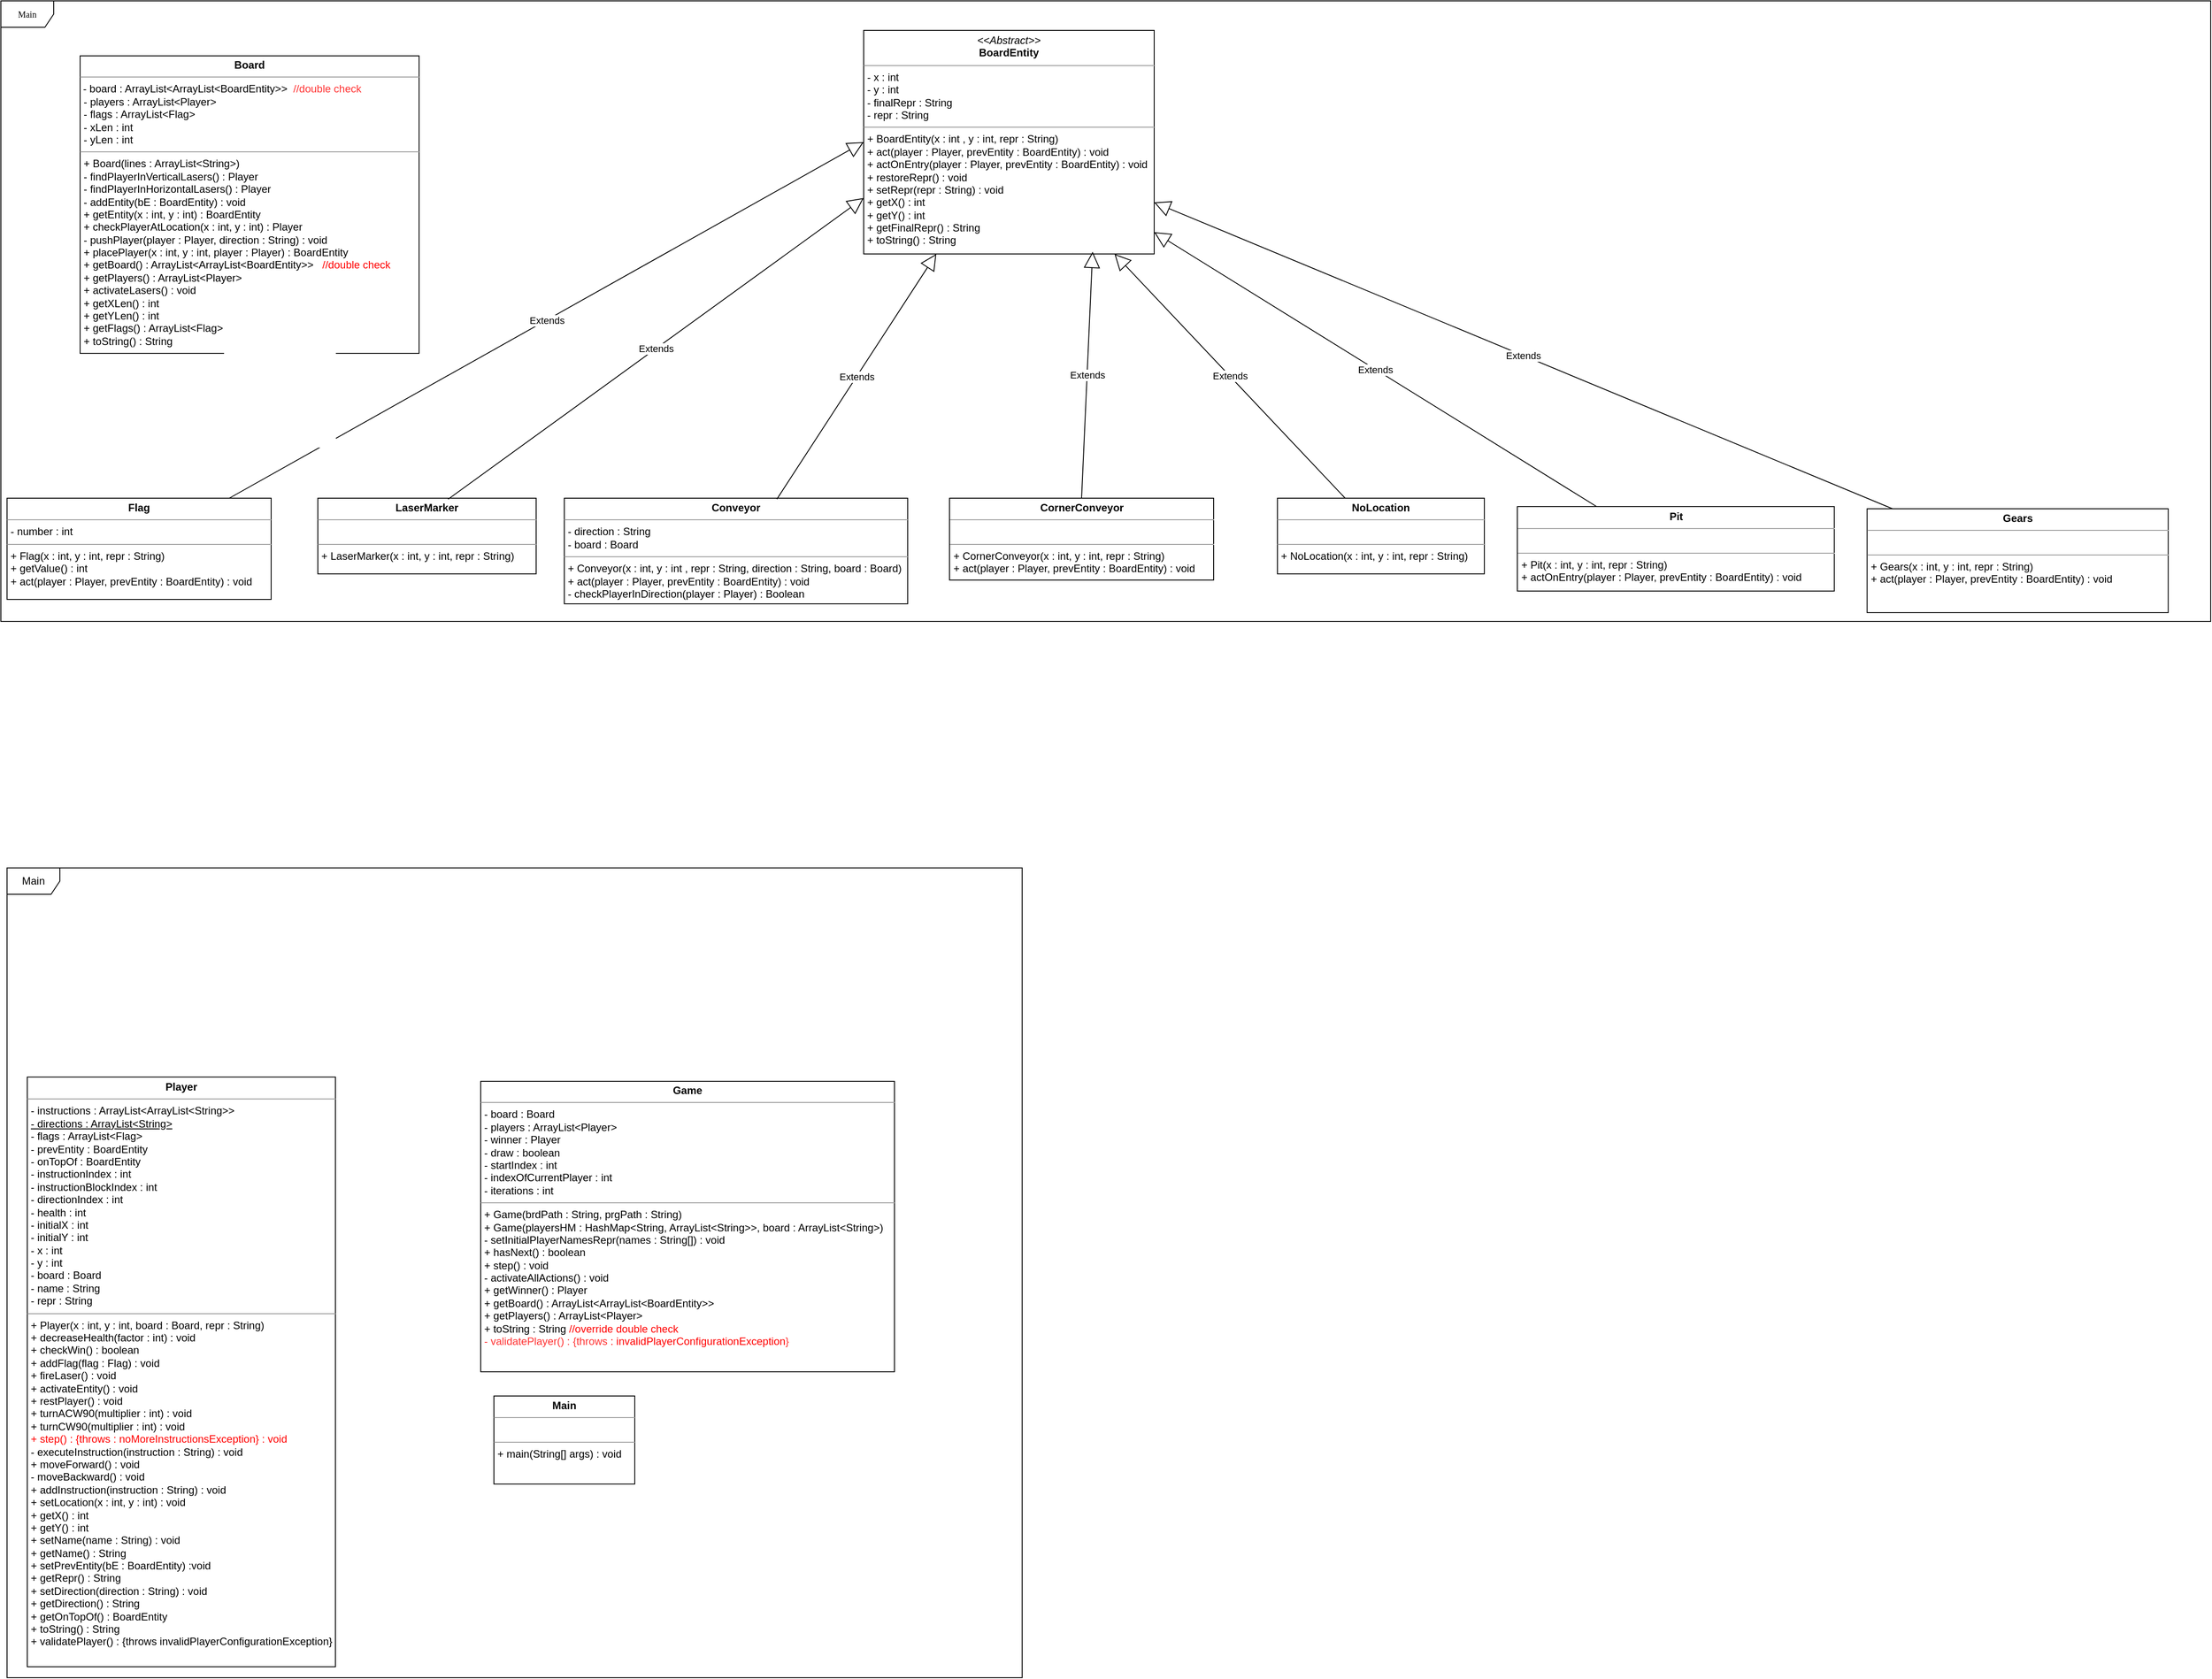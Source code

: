 <mxfile version="10.5.8" type="device"><diagram name="Page-1" id="c4acf3e9-155e-7222-9cf6-157b1a14988f"><mxGraphModel dx="2029" dy="2057" grid="1" gridSize="10" guides="1" tooltips="1" connect="1" arrows="1" fold="1" page="1" pageScale="1" pageWidth="850" pageHeight="1100" background="#ffffff" math="0" shadow="0"><root><mxCell id="0"/><mxCell id="1" parent="0"/><mxCell id="17acba5748e5396b-1" value="Main" style="shape=umlFrame;whiteSpace=wrap;html=1;rounded=0;shadow=0;comic=0;labelBackgroundColor=none;strokeColor=#000000;strokeWidth=1;fillColor=#ffffff;fontFamily=Verdana;fontSize=10;fontColor=#000000;align=center;" parent="1" vertex="1"><mxGeometry x="30" y="-35" width="2510" height="705" as="geometry"/></mxCell><mxCell id="5d2195bd80daf111-10" value="&lt;p style=&quot;margin: 0px ; margin-top: 4px ; text-align: center&quot;&gt;&lt;b&gt;Conveyor&lt;/b&gt;&lt;/p&gt;&lt;hr size=&quot;1&quot;&gt;&lt;p style=&quot;margin: 0px ; margin-left: 4px&quot;&gt;- direction : String&lt;br&gt;- board : Board&lt;/p&gt;&lt;hr size=&quot;1&quot;&gt;&lt;p style=&quot;margin: 0px ; margin-left: 4px&quot;&gt;+ Conveyor(x : int, y : int , repr : String, direction : String, board : Board)&amp;nbsp;&lt;/p&gt;&lt;p style=&quot;margin: 0px ; margin-left: 4px&quot;&gt;+ act(player : Player, prevEntity : BoardEntity) : void&lt;br&gt;- checkPlayerInDirection(player : Player) : Boolean&lt;/p&gt;" style="verticalAlign=top;align=left;overflow=fill;fontSize=12;fontFamily=Helvetica;html=1;rounded=0;shadow=0;comic=0;labelBackgroundColor=none;strokeColor=#000000;strokeWidth=1;fillColor=#ffffff;" parent="1" vertex="1"><mxGeometry x="670" y="530" width="390" height="120" as="geometry"/></mxCell><mxCell id="5d2195bd80daf111-12" value="&lt;p style=&quot;margin: 0px ; margin-top: 4px ; text-align: center&quot;&gt;&lt;b&gt;CornerConveyor&lt;/b&gt;&lt;/p&gt;&lt;hr size=&quot;1&quot;&gt;&lt;p style=&quot;margin: 0px ; margin-left: 4px&quot;&gt;&lt;br&gt;&lt;/p&gt;&lt;hr size=&quot;1&quot;&gt;&lt;p style=&quot;margin: 0px ; margin-left: 4px&quot;&gt;+ CornerConveyor(x : int, y : int, repr : String)&lt;/p&gt;&lt;p style=&quot;margin: 0px ; margin-left: 4px&quot;&gt;+ act(player : Player, prevEntity : BoardEntity) : void&lt;br&gt;&lt;/p&gt;" style="verticalAlign=top;align=left;overflow=fill;fontSize=12;fontFamily=Helvetica;html=1;rounded=0;shadow=0;comic=0;labelBackgroundColor=none;strokeColor=#000000;strokeWidth=1;fillColor=#ffffff;" parent="1" vertex="1"><mxGeometry x="1107.5" y="530" width="300" height="93" as="geometry"/></mxCell><mxCell id="5d2195bd80daf111-18" value="&lt;p style=&quot;margin: 0px ; margin-top: 4px ; text-align: center&quot;&gt;&lt;i&gt;&amp;lt;&amp;lt;Abstract&amp;gt;&amp;gt;&lt;/i&gt;&lt;br&gt;&lt;b&gt;BoardEntity&lt;/b&gt;&lt;/p&gt;&lt;hr size=&quot;1&quot;&gt;&lt;p style=&quot;margin: 0px ; margin-left: 4px&quot;&gt;- x : int&lt;br&gt;- y : int&lt;/p&gt;&lt;p style=&quot;margin: 0px ; margin-left: 4px&quot;&gt;- finalRepr : String&lt;/p&gt;&lt;p style=&quot;margin: 0px ; margin-left: 4px&quot;&gt;- repr : String&lt;/p&gt;&lt;hr size=&quot;1&quot;&gt;&lt;p style=&quot;margin: 0px ; margin-left: 4px&quot;&gt;+ BoardEntity(x : int , y : int, repr : String)&lt;/p&gt;&lt;p style=&quot;margin: 0px ; margin-left: 4px&quot;&gt;+ act(player : Player, prevEntity : BoardEntity) : void&lt;br&gt;+ actOnEntry(player : Player, prevEntity : BoardEntity) : void&lt;/p&gt;&lt;p style=&quot;margin: 0px ; margin-left: 4px&quot;&gt;+ restoreRepr() : void&amp;nbsp;&lt;/p&gt;&lt;p style=&quot;margin: 0px ; margin-left: 4px&quot;&gt;+ setRepr(repr : String) : void&lt;/p&gt;&lt;p style=&quot;margin: 0px ; margin-left: 4px&quot;&gt;+ getX() : int&lt;/p&gt;&lt;p style=&quot;margin: 0px ; margin-left: 4px&quot;&gt;+ getY() : int&lt;/p&gt;&lt;p style=&quot;margin: 0px ; margin-left: 4px&quot;&gt;+ getFinalRepr() : String&lt;/p&gt;&lt;p style=&quot;margin: 0px ; margin-left: 4px&quot;&gt;+ toString() : String&amp;nbsp;&lt;/p&gt;" style="verticalAlign=top;align=left;overflow=fill;fontSize=12;fontFamily=Helvetica;html=1;rounded=0;shadow=0;comic=0;labelBackgroundColor=none;strokeColor=#000000;strokeWidth=1;fillColor=#ffffff;" parent="1" vertex="1"><mxGeometry x="1010" y="-1.5" width="330" height="254" as="geometry"/></mxCell><mxCell id="5d2195bd80daf111-19" value="&lt;p style=&quot;margin: 0px ; margin-top: 4px ; text-align: center&quot;&gt;&lt;b&gt;Board&lt;/b&gt;&lt;/p&gt;&lt;hr size=&quot;1&quot;&gt;&amp;nbsp;- board : ArrayList&amp;lt;ArrayList&amp;lt;BoardEntity&amp;gt;&amp;gt;&amp;nbsp;&lt;font color=&quot;#ff3333&quot;&gt; //double check&lt;/font&gt;&lt;br&gt;&lt;p style=&quot;margin: 0px ; margin-left: 4px&quot;&gt;- players : ArrayList&amp;lt;Player&amp;gt;&lt;br&gt;- flags : ArrayList&amp;lt;Flag&amp;gt;&lt;/p&gt;&lt;p style=&quot;margin: 0px ; margin-left: 4px&quot;&gt;- xLen : int&lt;/p&gt;&lt;p style=&quot;margin: 0px ; margin-left: 4px&quot;&gt;- yLen : int&lt;/p&gt;&lt;hr size=&quot;1&quot;&gt;&lt;p style=&quot;margin: 0px ; margin-left: 4px&quot;&gt;+ Board(lines : ArrayList&amp;lt;String&amp;gt;)&lt;/p&gt;&lt;p style=&quot;margin: 0px ; margin-left: 4px&quot;&gt;- findPlayerInVerticalLasers() : Player&lt;br&gt;- findPlayerInHorizontalLasers() : Player&lt;/p&gt;&lt;p style=&quot;margin: 0px ; margin-left: 4px&quot;&gt;- addEntity(bE : BoardEntity) : void&lt;/p&gt;&lt;p style=&quot;margin: 0px ; margin-left: 4px&quot;&gt;+ getEntity(x : int, y : int) : BoardEntity&lt;/p&gt;&lt;p style=&quot;margin: 0px ; margin-left: 4px&quot;&gt;+ checkPlayerAtLocation(x : int, y : int) : Player&lt;/p&gt;&lt;p style=&quot;margin: 0px ; margin-left: 4px&quot;&gt;- pushPlayer(player : Player, direction : String) : void&lt;/p&gt;&lt;p style=&quot;margin: 0px ; margin-left: 4px&quot;&gt;+ placePlayer(x : int, y : int, player : Player) : BoardEntity&lt;/p&gt;&lt;p style=&quot;margin: 0px ; margin-left: 4px&quot;&gt;+ getBoard() : ArrayList&amp;lt;ArrayList&amp;lt;BoardEntity&amp;gt;&amp;gt;&amp;nbsp; &amp;nbsp;&lt;font color=&quot;#ff0000&quot;&gt;//double check&lt;/font&gt;&lt;/p&gt;&lt;p style=&quot;margin: 0px ; margin-left: 4px&quot;&gt;+ getPlayers() : ArrayList&amp;lt;Player&amp;gt;&lt;/p&gt;&lt;p style=&quot;margin: 0px ; margin-left: 4px&quot;&gt;+ activateLasers() : void&lt;/p&gt;&lt;p style=&quot;margin: 0px ; margin-left: 4px&quot;&gt;+ getXLen() : int&lt;/p&gt;&lt;p style=&quot;margin: 0px ; margin-left: 4px&quot;&gt;+ getYLen() : int&lt;/p&gt;&lt;p style=&quot;margin: 0px ; margin-left: 4px&quot;&gt;+ getFlags() : ArrayList&amp;lt;Flag&amp;gt;&lt;/p&gt;&lt;p style=&quot;margin: 0px ; margin-left: 4px&quot;&gt;+ toString() : String&amp;nbsp;&lt;/p&gt;&lt;br&gt;" style="verticalAlign=top;align=left;overflow=fill;fontSize=12;fontFamily=Helvetica;html=1;rounded=0;shadow=0;comic=0;labelBackgroundColor=none;strokeColor=#000000;strokeWidth=1;fillColor=#ffffff;" parent="1" vertex="1"><mxGeometry x="120" y="27.46" width="385" height="338" as="geometry"/></mxCell><mxCell id="IJRtX_R5utc5mi3Q2Enj-5" value="&lt;p style=&quot;margin: 0px ; margin-top: 4px ; text-align: center&quot;&gt;&lt;b&gt;Flag&lt;/b&gt;&lt;/p&gt;&lt;hr size=&quot;1&quot;&gt;&lt;p style=&quot;margin: 0px ; margin-left: 4px&quot;&gt;- number : int&lt;br&gt;&lt;/p&gt;&lt;hr size=&quot;1&quot;&gt;&lt;p style=&quot;margin: 0px ; margin-left: 4px&quot;&gt;+ Flag(x : int, y : int, repr : String)&lt;/p&gt;&lt;p style=&quot;margin: 0px ; margin-left: 4px&quot;&gt;+ getValue() : int&lt;br&gt;+ act(player : Player, prevEntity : BoardEntity) : void&amp;nbsp;&lt;/p&gt;" style="verticalAlign=top;align=left;overflow=fill;fontSize=12;fontFamily=Helvetica;html=1;rounded=0;shadow=0;comic=0;labelBackgroundColor=none;strokeColor=#000000;strokeWidth=1;fillColor=#ffffff;" parent="1" vertex="1"><mxGeometry x="37" y="530" width="300" height="115" as="geometry"/></mxCell><mxCell id="IJRtX_R5utc5mi3Q2Enj-6" value="&lt;p style=&quot;margin: 0px ; margin-top: 4px ; text-align: center&quot;&gt;&lt;b&gt;Gears&lt;/b&gt;&lt;/p&gt;&lt;hr size=&quot;1&quot;&gt;&lt;p style=&quot;margin: 0px ; margin-left: 4px&quot;&gt;&lt;br&gt;&lt;/p&gt;&lt;hr size=&quot;1&quot;&gt;&lt;p style=&quot;margin: 0px ; margin-left: 4px&quot;&gt;+ Gears(x : int, y : int, repr : String)&lt;/p&gt;&lt;p style=&quot;margin: 0px ; margin-left: 4px&quot;&gt;+ act(player : Player, prevEntity : BoardEntity) : void&amp;nbsp;&lt;br&gt;&lt;/p&gt;" style="verticalAlign=top;align=left;overflow=fill;fontSize=12;fontFamily=Helvetica;html=1;rounded=0;shadow=0;comic=0;labelBackgroundColor=none;strokeColor=#000000;strokeWidth=1;fillColor=#ffffff;" parent="1" vertex="1"><mxGeometry x="2149.762" y="542" width="342" height="118" as="geometry"/></mxCell><mxCell id="IJRtX_R5utc5mi3Q2Enj-9" value="&lt;p style=&quot;margin: 0px ; margin-top: 4px ; text-align: center&quot;&gt;&lt;b&gt;LaserMarker&lt;/b&gt;&lt;/p&gt;&lt;hr size=&quot;1&quot;&gt;&lt;p style=&quot;margin: 0px ; margin-left: 4px&quot;&gt;&lt;br&gt;&lt;/p&gt;&lt;hr size=&quot;1&quot;&gt;&lt;p style=&quot;margin: 0px ; margin-left: 4px&quot;&gt;+ LaserMarker(x : int, y : int, repr : String)&lt;/p&gt;" style="verticalAlign=top;align=left;overflow=fill;fontSize=12;fontFamily=Helvetica;html=1;rounded=0;shadow=0;comic=0;labelBackgroundColor=none;strokeColor=#000000;strokeWidth=1;fillColor=#ffffff;" parent="1" vertex="1"><mxGeometry x="390" y="530" width="248" height="86" as="geometry"/></mxCell><mxCell id="IJRtX_R5utc5mi3Q2Enj-10" value="&lt;p style=&quot;margin: 0px ; margin-top: 4px ; text-align: center&quot;&gt;&lt;b&gt;NoLocation&lt;/b&gt;&lt;/p&gt;&lt;hr size=&quot;1&quot;&gt;&lt;p style=&quot;margin: 0px ; margin-left: 4px&quot;&gt;&lt;br&gt;&lt;/p&gt;&lt;hr size=&quot;1&quot;&gt;&lt;p style=&quot;margin: 0px ; margin-left: 4px&quot;&gt;+ NoLocation(x : int, y : int, repr : String)&lt;/p&gt;" style="verticalAlign=top;align=left;overflow=fill;fontSize=12;fontFamily=Helvetica;html=1;rounded=0;shadow=0;comic=0;labelBackgroundColor=none;strokeColor=#000000;strokeWidth=1;fillColor=#ffffff;" parent="1" vertex="1"><mxGeometry x="1480" y="530" width="235" height="86" as="geometry"/></mxCell><mxCell id="IJRtX_R5utc5mi3Q2Enj-11" value="&lt;p style=&quot;margin: 0px ; margin-top: 4px ; text-align: center&quot;&gt;&lt;b&gt;Pit&lt;/b&gt;&lt;/p&gt;&lt;hr size=&quot;1&quot;&gt;&lt;p style=&quot;margin: 0px ; margin-left: 4px&quot;&gt;&lt;br&gt;&lt;/p&gt;&lt;hr size=&quot;1&quot;&gt;&lt;p style=&quot;margin: 0px ; margin-left: 4px&quot;&gt;+ Pit(x : int, y : int, repr : String)&lt;/p&gt;&lt;p style=&quot;margin: 0px ; margin-left: 4px&quot;&gt;+ actOnEntry(player : Player, prevEntity : BoardEntity) : void&lt;/p&gt;" style="verticalAlign=top;align=left;overflow=fill;fontSize=12;fontFamily=Helvetica;html=1;rounded=0;shadow=0;comic=0;labelBackgroundColor=none;strokeColor=#000000;strokeWidth=1;fillColor=#ffffff;" parent="1" vertex="1"><mxGeometry x="1752.5" y="539.5" width="360" height="96" as="geometry"/></mxCell><mxCell id="IJRtX_R5utc5mi3Q2Enj-14" value="&lt;p style=&quot;margin: 0px ; margin-top: 4px ; text-align: center&quot;&gt;&lt;b&gt;Game&lt;/b&gt;&lt;/p&gt;&lt;hr size=&quot;1&quot;&gt;&lt;p style=&quot;margin: 0px ; margin-left: 4px&quot;&gt;- board : Board&lt;/p&gt;&lt;p style=&quot;margin: 0px ; margin-left: 4px&quot;&gt;- players : ArrayList&amp;lt;Player&amp;gt;&lt;/p&gt;&lt;p style=&quot;margin: 0px ; margin-left: 4px&quot;&gt;- winner : Player&lt;/p&gt;&lt;p style=&quot;margin: 0px ; margin-left: 4px&quot;&gt;- draw : boolean&lt;/p&gt;&lt;p style=&quot;margin: 0px ; margin-left: 4px&quot;&gt;- startIndex : int&lt;/p&gt;&lt;p style=&quot;margin: 0px ; margin-left: 4px&quot;&gt;- indexOfCurrentPlayer : int&lt;/p&gt;&lt;p style=&quot;margin: 0px ; margin-left: 4px&quot;&gt;- iterations : int&lt;/p&gt;&lt;hr size=&quot;1&quot;&gt;&lt;p style=&quot;margin: 0px ; margin-left: 4px&quot;&gt;&lt;span&gt;+ Game(brdPath : String, prgPath : String)&amp;nbsp;&lt;/span&gt;&lt;br&gt;&lt;/p&gt;&lt;p style=&quot;margin: 0px ; margin-left: 4px&quot;&gt;&lt;span&gt;+ Game(playersHM : HashMap&amp;lt;String, ArrayList&amp;lt;String&amp;gt;&amp;gt;, board : ArrayList&amp;lt;String&amp;gt;)&lt;/span&gt;&lt;/p&gt;&lt;p style=&quot;margin: 0px ; margin-left: 4px&quot;&gt;- setInitialPlayerNamesRepr(names : String[]) : void&lt;br&gt;&lt;/p&gt;&lt;p style=&quot;margin: 0px ; margin-left: 4px&quot;&gt;+ hasNext() : boolean&lt;/p&gt;&lt;p style=&quot;margin: 0px ; margin-left: 4px&quot;&gt;+ step() : void&lt;/p&gt;&lt;p style=&quot;margin: 0px ; margin-left: 4px&quot;&gt;- activateAllActions() : void&lt;/p&gt;&lt;p style=&quot;margin: 0px ; margin-left: 4px&quot;&gt;+ getWinner() : Player&lt;/p&gt;&lt;p style=&quot;margin: 0px ; margin-left: 4px&quot;&gt;+ getBoard() : ArrayList&amp;lt;ArrayList&amp;lt;BoardEntity&amp;gt;&amp;gt;&lt;/p&gt;&lt;p style=&quot;margin: 0px ; margin-left: 4px&quot;&gt;+ getPlayers() : ArrayList&amp;lt;Player&amp;gt;&lt;/p&gt;&lt;p style=&quot;margin: 0px ; margin-left: 4px&quot;&gt;+ toString : String &lt;font color=&quot;#ff0000&quot;&gt;//override double check&lt;/font&gt;&lt;/p&gt;&lt;p style=&quot;margin: 0px ; margin-left: 4px&quot;&gt;&lt;font color=&quot;#ff3333&quot;&gt;- validatePlayer() : {throws &lt;/font&gt;&lt;font color=&quot;#ff0000&quot;&gt;:&amp;nbsp;invalidPlayerConfigurationException&lt;/font&gt;&lt;font color=&quot;#ff3333&quot;&gt;}&lt;/font&gt;&lt;/p&gt;" style="verticalAlign=top;align=left;overflow=fill;fontSize=12;fontFamily=Helvetica;html=1;rounded=0;shadow=0;comic=0;labelBackgroundColor=none;strokeColor=#000000;strokeWidth=1;fillColor=#ffffff;" parent="1" vertex="1"><mxGeometry x="575" y="1192.468" width="470" height="330" as="geometry"/></mxCell><mxCell id="IJRtX_R5utc5mi3Q2Enj-15" value="&lt;p style=&quot;margin: 0px ; margin-top: 4px ; text-align: center&quot;&gt;&lt;b&gt;Main&lt;/b&gt;&lt;/p&gt;&lt;hr size=&quot;1&quot;&gt;&lt;p style=&quot;margin: 0px ; margin-left: 4px&quot;&gt;&lt;br&gt;&lt;/p&gt;&lt;hr size=&quot;1&quot;&gt;&lt;p style=&quot;margin: 0px ; margin-left: 4px&quot;&gt;+ main(String[] args) : void&lt;/p&gt;" style="verticalAlign=top;align=left;overflow=fill;fontSize=12;fontFamily=Helvetica;html=1;rounded=0;shadow=0;comic=0;labelBackgroundColor=none;strokeColor=#000000;strokeWidth=1;fillColor=#ffffff;" parent="1" vertex="1"><mxGeometry x="590" y="1549.968" width="160" height="100" as="geometry"/></mxCell><mxCell id="IJRtX_R5utc5mi3Q2Enj-16" value="&lt;p style=&quot;margin: 0px ; margin-top: 4px ; text-align: center&quot;&gt;&lt;b&gt;Player&lt;/b&gt;&lt;/p&gt;&lt;hr size=&quot;1&quot;&gt;&lt;p style=&quot;margin: 0px ; margin-left: 4px&quot;&gt;- instructions : ArrayList&amp;lt;ArrayList&amp;lt;String&amp;gt;&amp;gt;&lt;/p&gt;&lt;p style=&quot;margin: 0px ; margin-left: 4px&quot;&gt;&lt;u&gt;- directions : ArrayList&amp;lt;String&amp;gt;&lt;/u&gt;&lt;/p&gt;&lt;p style=&quot;margin: 0px ; margin-left: 4px&quot;&gt;- flags : ArrayList&amp;lt;Flag&amp;gt;&lt;/p&gt;&lt;p style=&quot;margin: 0px ; margin-left: 4px&quot;&gt;- prevEntity : BoardEntity&lt;/p&gt;&lt;p style=&quot;margin: 0px ; margin-left: 4px&quot;&gt;- onTopOf : BoardEntity&lt;/p&gt;&lt;p style=&quot;margin: 0px ; margin-left: 4px&quot;&gt;- instructionIndex : int&lt;/p&gt;&lt;p style=&quot;margin: 0px ; margin-left: 4px&quot;&gt;- instructionBlockIndex : int&lt;/p&gt;&lt;p style=&quot;margin: 0px ; margin-left: 4px&quot;&gt;- directionIndex : int&lt;/p&gt;&lt;p style=&quot;margin: 0px ; margin-left: 4px&quot;&gt;- health : int&lt;/p&gt;&lt;p style=&quot;margin: 0px ; margin-left: 4px&quot;&gt;- initialX : int&lt;/p&gt;&lt;p style=&quot;margin: 0px ; margin-left: 4px&quot;&gt;- initialY : int&lt;/p&gt;&lt;p style=&quot;margin: 0px ; margin-left: 4px&quot;&gt;- x : int&lt;/p&gt;&lt;p style=&quot;margin: 0px ; margin-left: 4px&quot;&gt;- y : int&lt;/p&gt;&lt;p style=&quot;margin: 0px ; margin-left: 4px&quot;&gt;- board : Board&lt;/p&gt;&lt;p style=&quot;margin: 0px ; margin-left: 4px&quot;&gt;- name : String&lt;/p&gt;&lt;p style=&quot;margin: 0px ; margin-left: 4px&quot;&gt;- repr : String&lt;/p&gt;&lt;hr size=&quot;1&quot;&gt;&lt;p style=&quot;margin: 0px ; margin-left: 4px&quot;&gt;+ Player(x : int, y : int, board : Board, repr : String)&lt;br&gt;&lt;/p&gt;&lt;p style=&quot;margin: 0px ; margin-left: 4px&quot;&gt;+ decreaseHealth(factor : int) : void&lt;/p&gt;&lt;p style=&quot;margin: 0px ; margin-left: 4px&quot;&gt;+ checkWin() : boolean&lt;/p&gt;&lt;p style=&quot;margin: 0px ; margin-left: 4px&quot;&gt;+ addFlag(flag : Flag) : void&lt;/p&gt;&lt;p style=&quot;margin: 0px ; margin-left: 4px&quot;&gt;+ fireLaser() : void&lt;/p&gt;&lt;p style=&quot;margin: 0px ; margin-left: 4px&quot;&gt;+ activateEntity() : void&lt;/p&gt;&lt;p style=&quot;margin: 0px ; margin-left: 4px&quot;&gt;+ restPlayer() : void&lt;/p&gt;&lt;p style=&quot;margin: 0px ; margin-left: 4px&quot;&gt;+ turnACW90(multiplier : int) : void&lt;/p&gt;&lt;p style=&quot;margin: 0px ; margin-left: 4px&quot;&gt;+ turnCW90(multiplier : int) : void&lt;/p&gt;&lt;p style=&quot;margin: 0px ; margin-left: 4px&quot;&gt;&lt;font color=&quot;#ff0000&quot;&gt;+ step() : {throws : noMoreInstructionsException} : void&lt;/font&gt;&lt;/p&gt;&lt;p style=&quot;margin: 0px ; margin-left: 4px&quot;&gt;- executeInstruction(instruction : String) : void&lt;/p&gt;&lt;p style=&quot;margin: 0px ; margin-left: 4px&quot;&gt;+ moveForward() : void&lt;/p&gt;&lt;p style=&quot;margin: 0px ; margin-left: 4px&quot;&gt;- moveBackward() : void&lt;/p&gt;&lt;p style=&quot;margin: 0px ; margin-left: 4px&quot;&gt;+ addInstruction(instruction : String) : void&lt;/p&gt;&lt;p style=&quot;margin: 0px ; margin-left: 4px&quot;&gt;+ setLocation(x : int, y : int) : void&lt;/p&gt;&lt;p style=&quot;margin: 0px ; margin-left: 4px&quot;&gt;+ getX() : int&lt;/p&gt;&lt;p style=&quot;margin: 0px ; margin-left: 4px&quot;&gt;+ getY() : int&lt;/p&gt;&lt;p style=&quot;margin: 0px ; margin-left: 4px&quot;&gt;+ setName(name : String) : void&lt;/p&gt;&lt;p style=&quot;margin: 0px ; margin-left: 4px&quot;&gt;+ getName() : String&lt;/p&gt;&lt;p style=&quot;margin: 0px ; margin-left: 4px&quot;&gt;+ setPrevEntity(bE : BoardEntity) :void&lt;/p&gt;&lt;p style=&quot;margin: 0px ; margin-left: 4px&quot;&gt;+ getRepr() : String&lt;/p&gt;&lt;p style=&quot;margin: 0px ; margin-left: 4px&quot;&gt;+ setDirection(direction : String) : void&lt;/p&gt;&lt;p style=&quot;margin: 0px ; margin-left: 4px&quot;&gt;+ getDirection() : String&lt;/p&gt;&lt;p style=&quot;margin: 0px ; margin-left: 4px&quot;&gt;+ getOnTopOf() : BoardEntity&lt;/p&gt;&lt;p style=&quot;margin: 0px ; margin-left: 4px&quot;&gt;+ toString() : String&lt;/p&gt;&lt;p style=&quot;margin: 0px ; margin-left: 4px&quot;&gt;+ validatePlayer() : {throws invalidPlayerConfigurationException}&lt;/p&gt;" style="verticalAlign=top;align=left;overflow=fill;fontSize=12;fontFamily=Helvetica;html=1;rounded=0;shadow=0;comic=0;labelBackgroundColor=none;strokeColor=#000000;strokeWidth=1;fillColor=#ffffff;" parent="1" vertex="1"><mxGeometry x="60" y="1187.619" width="350" height="670" as="geometry"/></mxCell><mxCell id="McRRr_jW7Yqwmgr6s7Y5-3" value="Main" style="shape=umlFrame;whiteSpace=wrap;html=1;" vertex="1" parent="1"><mxGeometry x="37" y="950" width="1153" height="920" as="geometry"/></mxCell><mxCell id="McRRr_jW7Yqwmgr6s7Y5-7" value="Extends" style="endArrow=block;endSize=16;endFill=0;html=1;entryX=0;entryY=0.5;entryDx=0;entryDy=0;" edge="1" parent="1" source="IJRtX_R5utc5mi3Q2Enj-5" target="5d2195bd80daf111-18"><mxGeometry width="160" relative="1" as="geometry"><mxPoint x="370" y="290" as="sourcePoint"/><mxPoint x="530" y="290" as="targetPoint"/></mxGeometry></mxCell><mxCell id="McRRr_jW7Yqwmgr6s7Y5-9" value="Extends" style="endArrow=block;endSize=16;endFill=0;html=1;" edge="1" parent="1" source="IJRtX_R5utc5mi3Q2Enj-6" target="5d2195bd80daf111-18"><mxGeometry width="160" relative="1" as="geometry"><mxPoint x="870" y="300" as="sourcePoint"/><mxPoint x="1030" y="300" as="targetPoint"/></mxGeometry></mxCell><mxCell id="McRRr_jW7Yqwmgr6s7Y5-10" value="Extends" style="endArrow=block;endSize=16;endFill=0;html=1;entryX=0;entryY=0.75;entryDx=0;entryDy=0;exitX=0.597;exitY=0.013;exitDx=0;exitDy=0;exitPerimeter=0;" edge="1" parent="1" source="IJRtX_R5utc5mi3Q2Enj-9" target="5d2195bd80daf111-18"><mxGeometry width="160" relative="1" as="geometry"><mxPoint x="800" y="350" as="sourcePoint"/><mxPoint x="960" y="350" as="targetPoint"/></mxGeometry></mxCell><mxCell id="McRRr_jW7Yqwmgr6s7Y5-11" value="Extends" style="endArrow=block;endSize=16;endFill=0;html=1;entryX=0.25;entryY=1;entryDx=0;entryDy=0;exitX=0.619;exitY=0.009;exitDx=0;exitDy=0;exitPerimeter=0;" edge="1" parent="1" source="5d2195bd80daf111-10" target="5d2195bd80daf111-18"><mxGeometry width="160" relative="1" as="geometry"><mxPoint x="950" y="400" as="sourcePoint"/><mxPoint x="1110" y="400" as="targetPoint"/></mxGeometry></mxCell><mxCell id="McRRr_jW7Yqwmgr6s7Y5-12" value="Extends" style="endArrow=block;endSize=16;endFill=0;html=1;entryX=0.788;entryY=0.99;entryDx=0;entryDy=0;entryPerimeter=0;exitX=0.5;exitY=0;exitDx=0;exitDy=0;" edge="1" parent="1" source="5d2195bd80daf111-12" target="5d2195bd80daf111-18"><mxGeometry width="160" relative="1" as="geometry"><mxPoint x="1160" y="380" as="sourcePoint"/><mxPoint x="1320" y="380" as="targetPoint"/></mxGeometry></mxCell><mxCell id="McRRr_jW7Yqwmgr6s7Y5-13" value="Extends" style="endArrow=block;endSize=16;endFill=0;html=1;" edge="1" parent="1" source="IJRtX_R5utc5mi3Q2Enj-10" target="5d2195bd80daf111-18"><mxGeometry width="160" relative="1" as="geometry"><mxPoint x="1380" y="350" as="sourcePoint"/><mxPoint x="1540" y="350" as="targetPoint"/></mxGeometry></mxCell><mxCell id="McRRr_jW7Yqwmgr6s7Y5-14" value="Extends" style="endArrow=block;endSize=16;endFill=0;html=1;exitX=0.25;exitY=0;exitDx=0;exitDy=0;" edge="1" parent="1" source="IJRtX_R5utc5mi3Q2Enj-11" target="5d2195bd80daf111-18"><mxGeometry width="160" relative="1" as="geometry"><mxPoint x="1710" y="470" as="sourcePoint"/><mxPoint x="1870" y="470" as="targetPoint"/></mxGeometry></mxCell></root></mxGraphModel></diagram></mxfile>